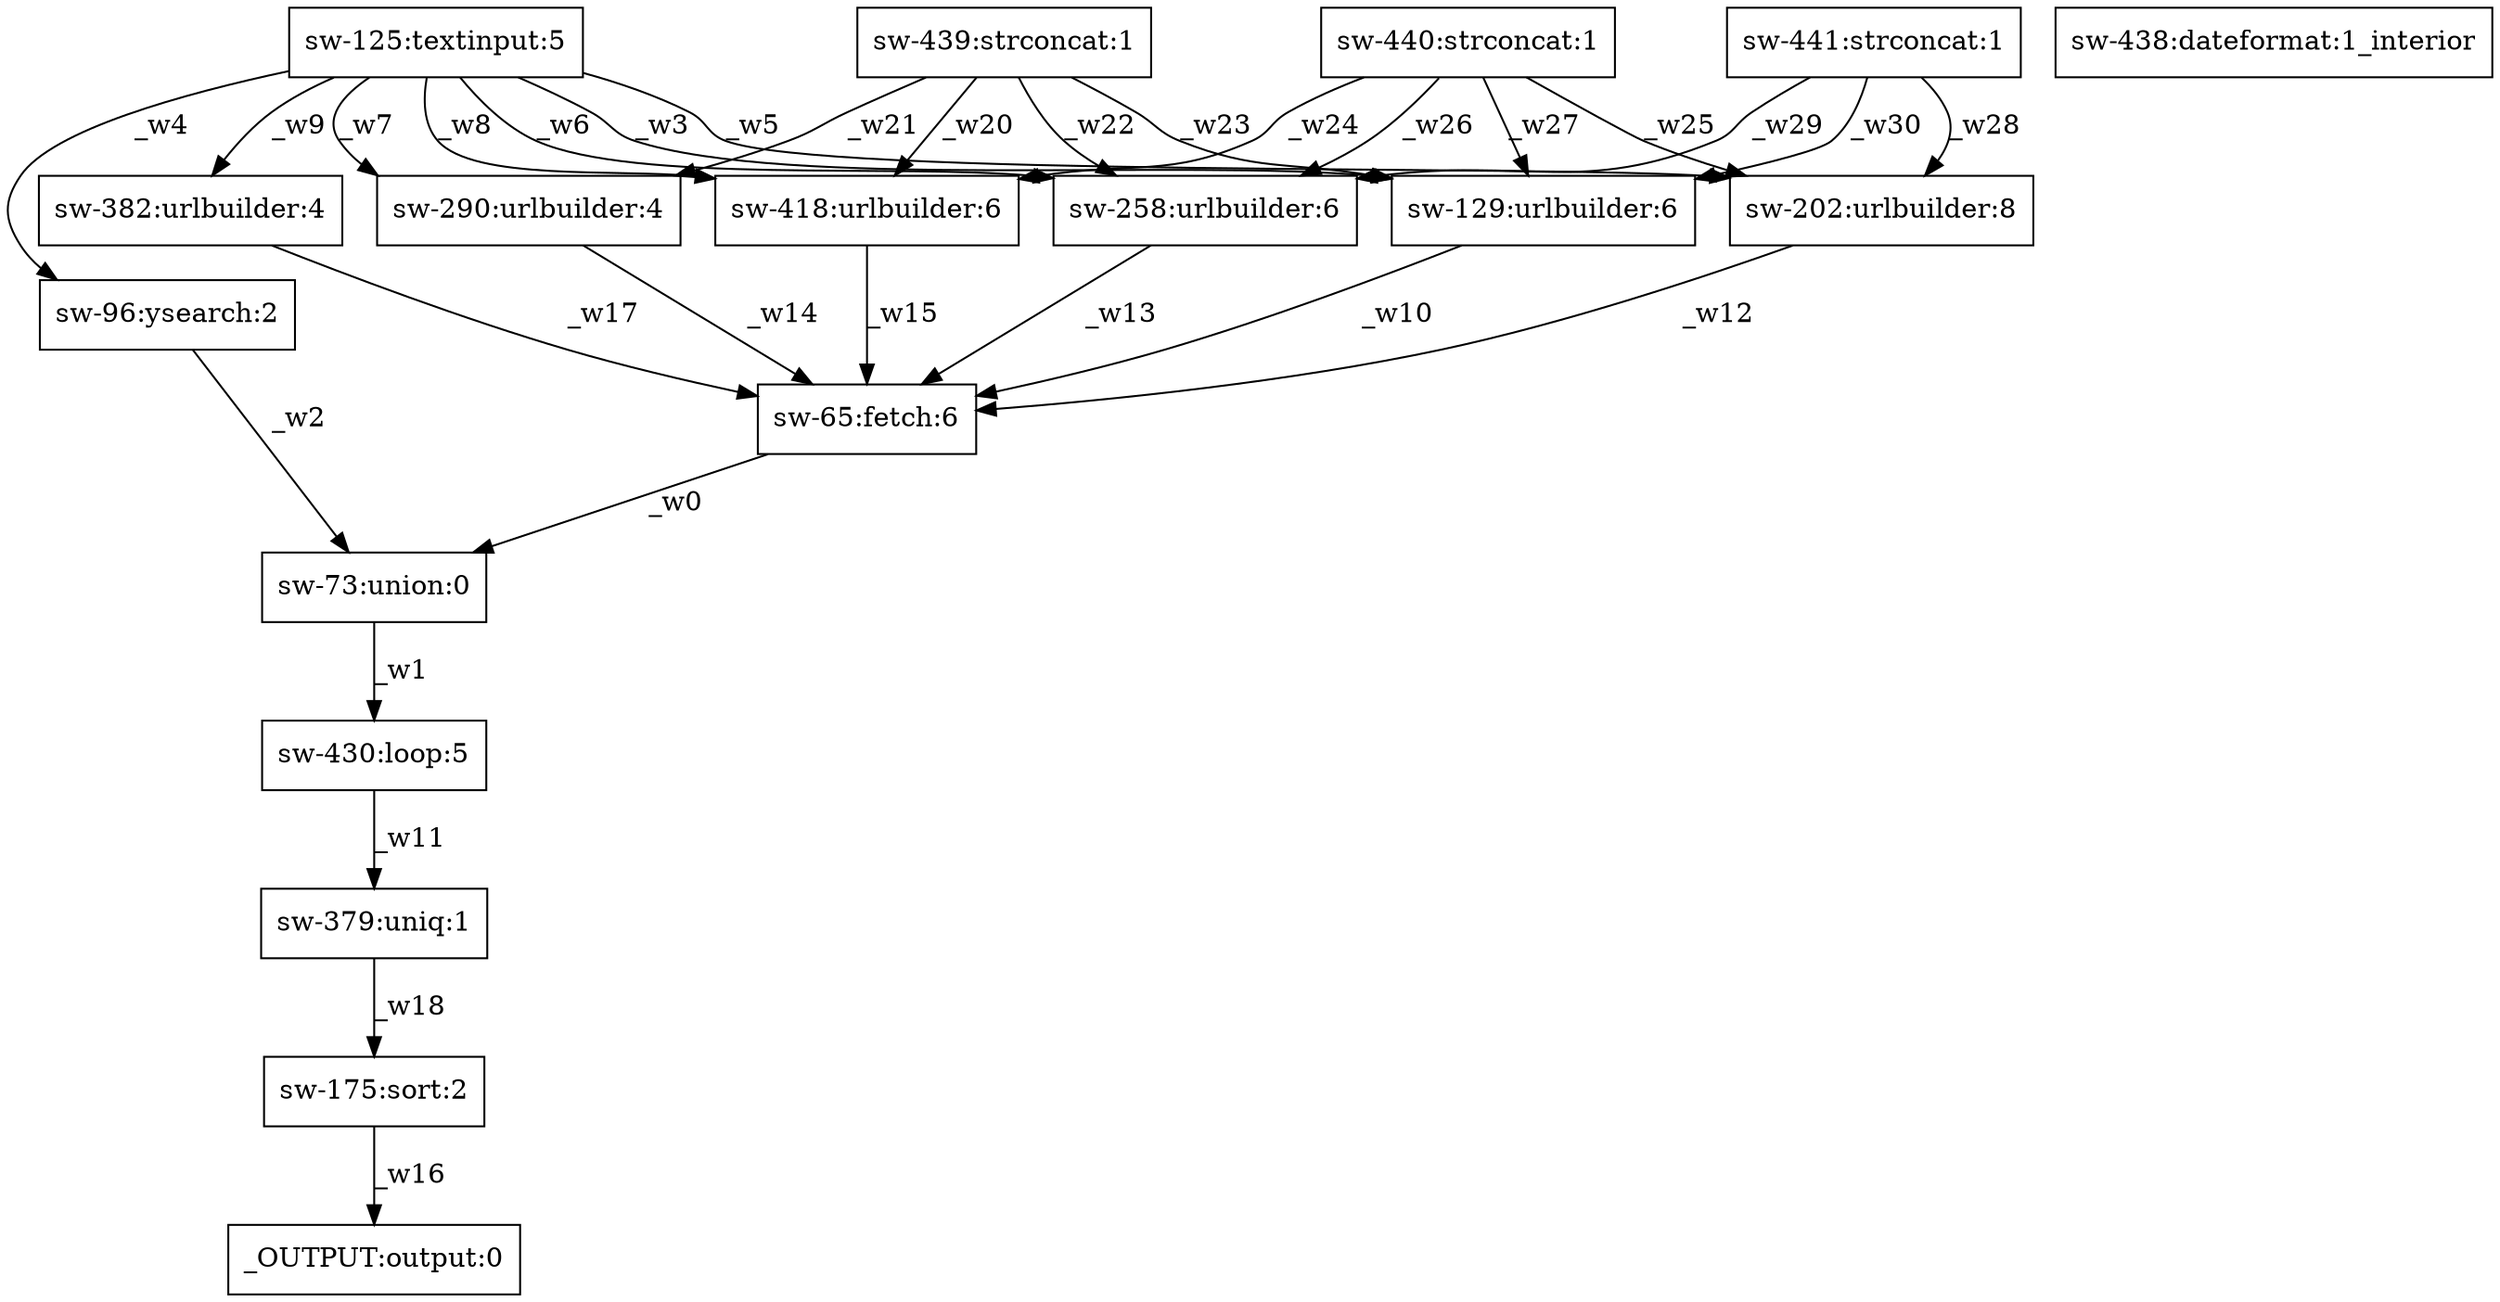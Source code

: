 digraph test1 { node [shape=box] "sw-96" [label="sw-96:ysearch:2"];"sw-418" [label="sw-418:urlbuilder:6"];"_OUTPUT" [label="_OUTPUT:output:0"];"sw-175" [label="sw-175:sort:2"];"sw-379" [label="sw-379:uniq:1"];"sw-438" [label="sw-438:dateformat:1_interior"];"sw-65" [label="sw-65:fetch:6"];"sw-202" [label="sw-202:urlbuilder:8"];"sw-382" [label="sw-382:urlbuilder:4"];"sw-439" [label="sw-439:strconcat:1"];"sw-440" [label="sw-440:strconcat:1"];"sw-430" [label="sw-430:loop:5"];"sw-73" [label="sw-73:union:0"];"sw-441" [label="sw-441:strconcat:1"];"sw-290" [label="sw-290:urlbuilder:4"];"sw-258" [label="sw-258:urlbuilder:6"];"sw-125" [label="sw-125:textinput:5"];"sw-129" [label="sw-129:urlbuilder:6"];"sw-65" -> "sw-73" [label="_w0"];"sw-73" -> "sw-430" [label="_w1"];"sw-96" -> "sw-73" [label="_w2"];"sw-125" -> "sw-129" [label="_w3"];"sw-125" -> "sw-96" [label="_w4"];"sw-125" -> "sw-202" [label="_w5"];"sw-125" -> "sw-258" [label="_w6"];"sw-125" -> "sw-290" [label="_w7"];"sw-125" -> "sw-418" [label="_w8"];"sw-125" -> "sw-382" [label="_w9"];"sw-129" -> "sw-65" [label="_w10"];"sw-430" -> "sw-379" [label="_w11"];"sw-202" -> "sw-65" [label="_w12"];"sw-258" -> "sw-65" [label="_w13"];"sw-290" -> "sw-65" [label="_w14"];"sw-418" -> "sw-65" [label="_w15"];"sw-175" -> "_OUTPUT" [label="_w16"];"sw-382" -> "sw-65" [label="_w17"];"sw-379" -> "sw-175" [label="_w18"];"sw-439" -> "sw-418" [label="_w20"];"sw-439" -> "sw-290" [label="_w21"];"sw-439" -> "sw-258" [label="_w22"];"sw-439" -> "sw-129" [label="_w23"];"sw-440" -> "sw-418" [label="_w24"];"sw-440" -> "sw-202" [label="_w25"];"sw-440" -> "sw-258" [label="_w26"];"sw-440" -> "sw-129" [label="_w27"];"sw-441" -> "sw-202" [label="_w28"];"sw-441" -> "sw-258" [label="_w29"];"sw-441" -> "sw-129" [label="_w30"];}